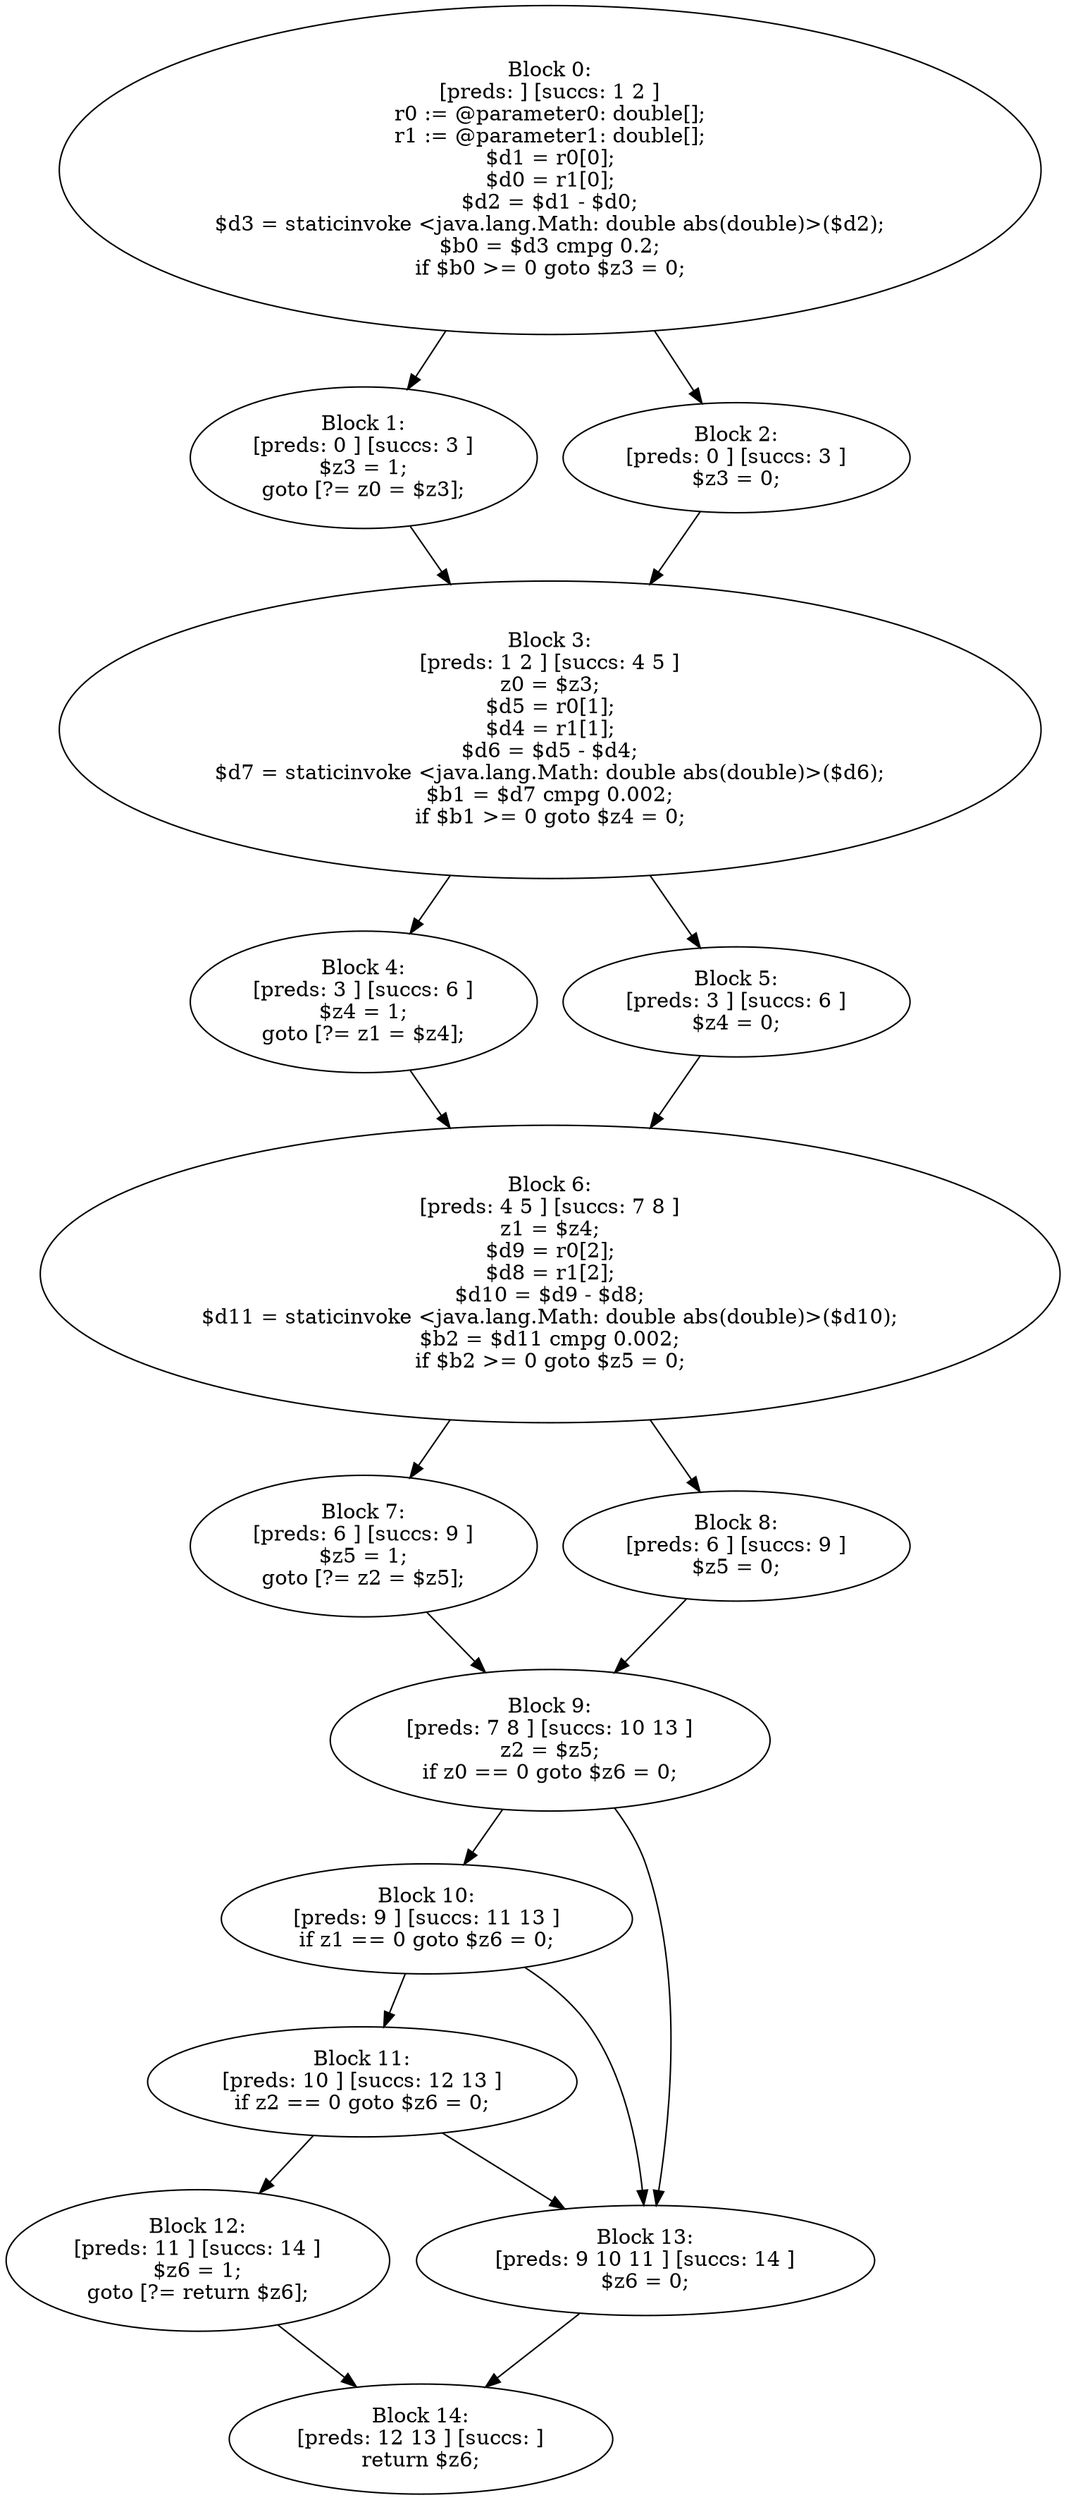 digraph "unitGraph" {
    "Block 0:
[preds: ] [succs: 1 2 ]
r0 := @parameter0: double[];
r1 := @parameter1: double[];
$d1 = r0[0];
$d0 = r1[0];
$d2 = $d1 - $d0;
$d3 = staticinvoke <java.lang.Math: double abs(double)>($d2);
$b0 = $d3 cmpg 0.2;
if $b0 >= 0 goto $z3 = 0;
"
    "Block 1:
[preds: 0 ] [succs: 3 ]
$z3 = 1;
goto [?= z0 = $z3];
"
    "Block 2:
[preds: 0 ] [succs: 3 ]
$z3 = 0;
"
    "Block 3:
[preds: 1 2 ] [succs: 4 5 ]
z0 = $z3;
$d5 = r0[1];
$d4 = r1[1];
$d6 = $d5 - $d4;
$d7 = staticinvoke <java.lang.Math: double abs(double)>($d6);
$b1 = $d7 cmpg 0.002;
if $b1 >= 0 goto $z4 = 0;
"
    "Block 4:
[preds: 3 ] [succs: 6 ]
$z4 = 1;
goto [?= z1 = $z4];
"
    "Block 5:
[preds: 3 ] [succs: 6 ]
$z4 = 0;
"
    "Block 6:
[preds: 4 5 ] [succs: 7 8 ]
z1 = $z4;
$d9 = r0[2];
$d8 = r1[2];
$d10 = $d9 - $d8;
$d11 = staticinvoke <java.lang.Math: double abs(double)>($d10);
$b2 = $d11 cmpg 0.002;
if $b2 >= 0 goto $z5 = 0;
"
    "Block 7:
[preds: 6 ] [succs: 9 ]
$z5 = 1;
goto [?= z2 = $z5];
"
    "Block 8:
[preds: 6 ] [succs: 9 ]
$z5 = 0;
"
    "Block 9:
[preds: 7 8 ] [succs: 10 13 ]
z2 = $z5;
if z0 == 0 goto $z6 = 0;
"
    "Block 10:
[preds: 9 ] [succs: 11 13 ]
if z1 == 0 goto $z6 = 0;
"
    "Block 11:
[preds: 10 ] [succs: 12 13 ]
if z2 == 0 goto $z6 = 0;
"
    "Block 12:
[preds: 11 ] [succs: 14 ]
$z6 = 1;
goto [?= return $z6];
"
    "Block 13:
[preds: 9 10 11 ] [succs: 14 ]
$z6 = 0;
"
    "Block 14:
[preds: 12 13 ] [succs: ]
return $z6;
"
    "Block 0:
[preds: ] [succs: 1 2 ]
r0 := @parameter0: double[];
r1 := @parameter1: double[];
$d1 = r0[0];
$d0 = r1[0];
$d2 = $d1 - $d0;
$d3 = staticinvoke <java.lang.Math: double abs(double)>($d2);
$b0 = $d3 cmpg 0.2;
if $b0 >= 0 goto $z3 = 0;
"->"Block 1:
[preds: 0 ] [succs: 3 ]
$z3 = 1;
goto [?= z0 = $z3];
";
    "Block 0:
[preds: ] [succs: 1 2 ]
r0 := @parameter0: double[];
r1 := @parameter1: double[];
$d1 = r0[0];
$d0 = r1[0];
$d2 = $d1 - $d0;
$d3 = staticinvoke <java.lang.Math: double abs(double)>($d2);
$b0 = $d3 cmpg 0.2;
if $b0 >= 0 goto $z3 = 0;
"->"Block 2:
[preds: 0 ] [succs: 3 ]
$z3 = 0;
";
    "Block 1:
[preds: 0 ] [succs: 3 ]
$z3 = 1;
goto [?= z0 = $z3];
"->"Block 3:
[preds: 1 2 ] [succs: 4 5 ]
z0 = $z3;
$d5 = r0[1];
$d4 = r1[1];
$d6 = $d5 - $d4;
$d7 = staticinvoke <java.lang.Math: double abs(double)>($d6);
$b1 = $d7 cmpg 0.002;
if $b1 >= 0 goto $z4 = 0;
";
    "Block 2:
[preds: 0 ] [succs: 3 ]
$z3 = 0;
"->"Block 3:
[preds: 1 2 ] [succs: 4 5 ]
z0 = $z3;
$d5 = r0[1];
$d4 = r1[1];
$d6 = $d5 - $d4;
$d7 = staticinvoke <java.lang.Math: double abs(double)>($d6);
$b1 = $d7 cmpg 0.002;
if $b1 >= 0 goto $z4 = 0;
";
    "Block 3:
[preds: 1 2 ] [succs: 4 5 ]
z0 = $z3;
$d5 = r0[1];
$d4 = r1[1];
$d6 = $d5 - $d4;
$d7 = staticinvoke <java.lang.Math: double abs(double)>($d6);
$b1 = $d7 cmpg 0.002;
if $b1 >= 0 goto $z4 = 0;
"->"Block 4:
[preds: 3 ] [succs: 6 ]
$z4 = 1;
goto [?= z1 = $z4];
";
    "Block 3:
[preds: 1 2 ] [succs: 4 5 ]
z0 = $z3;
$d5 = r0[1];
$d4 = r1[1];
$d6 = $d5 - $d4;
$d7 = staticinvoke <java.lang.Math: double abs(double)>($d6);
$b1 = $d7 cmpg 0.002;
if $b1 >= 0 goto $z4 = 0;
"->"Block 5:
[preds: 3 ] [succs: 6 ]
$z4 = 0;
";
    "Block 4:
[preds: 3 ] [succs: 6 ]
$z4 = 1;
goto [?= z1 = $z4];
"->"Block 6:
[preds: 4 5 ] [succs: 7 8 ]
z1 = $z4;
$d9 = r0[2];
$d8 = r1[2];
$d10 = $d9 - $d8;
$d11 = staticinvoke <java.lang.Math: double abs(double)>($d10);
$b2 = $d11 cmpg 0.002;
if $b2 >= 0 goto $z5 = 0;
";
    "Block 5:
[preds: 3 ] [succs: 6 ]
$z4 = 0;
"->"Block 6:
[preds: 4 5 ] [succs: 7 8 ]
z1 = $z4;
$d9 = r0[2];
$d8 = r1[2];
$d10 = $d9 - $d8;
$d11 = staticinvoke <java.lang.Math: double abs(double)>($d10);
$b2 = $d11 cmpg 0.002;
if $b2 >= 0 goto $z5 = 0;
";
    "Block 6:
[preds: 4 5 ] [succs: 7 8 ]
z1 = $z4;
$d9 = r0[2];
$d8 = r1[2];
$d10 = $d9 - $d8;
$d11 = staticinvoke <java.lang.Math: double abs(double)>($d10);
$b2 = $d11 cmpg 0.002;
if $b2 >= 0 goto $z5 = 0;
"->"Block 7:
[preds: 6 ] [succs: 9 ]
$z5 = 1;
goto [?= z2 = $z5];
";
    "Block 6:
[preds: 4 5 ] [succs: 7 8 ]
z1 = $z4;
$d9 = r0[2];
$d8 = r1[2];
$d10 = $d9 - $d8;
$d11 = staticinvoke <java.lang.Math: double abs(double)>($d10);
$b2 = $d11 cmpg 0.002;
if $b2 >= 0 goto $z5 = 0;
"->"Block 8:
[preds: 6 ] [succs: 9 ]
$z5 = 0;
";
    "Block 7:
[preds: 6 ] [succs: 9 ]
$z5 = 1;
goto [?= z2 = $z5];
"->"Block 9:
[preds: 7 8 ] [succs: 10 13 ]
z2 = $z5;
if z0 == 0 goto $z6 = 0;
";
    "Block 8:
[preds: 6 ] [succs: 9 ]
$z5 = 0;
"->"Block 9:
[preds: 7 8 ] [succs: 10 13 ]
z2 = $z5;
if z0 == 0 goto $z6 = 0;
";
    "Block 9:
[preds: 7 8 ] [succs: 10 13 ]
z2 = $z5;
if z0 == 0 goto $z6 = 0;
"->"Block 10:
[preds: 9 ] [succs: 11 13 ]
if z1 == 0 goto $z6 = 0;
";
    "Block 9:
[preds: 7 8 ] [succs: 10 13 ]
z2 = $z5;
if z0 == 0 goto $z6 = 0;
"->"Block 13:
[preds: 9 10 11 ] [succs: 14 ]
$z6 = 0;
";
    "Block 10:
[preds: 9 ] [succs: 11 13 ]
if z1 == 0 goto $z6 = 0;
"->"Block 11:
[preds: 10 ] [succs: 12 13 ]
if z2 == 0 goto $z6 = 0;
";
    "Block 10:
[preds: 9 ] [succs: 11 13 ]
if z1 == 0 goto $z6 = 0;
"->"Block 13:
[preds: 9 10 11 ] [succs: 14 ]
$z6 = 0;
";
    "Block 11:
[preds: 10 ] [succs: 12 13 ]
if z2 == 0 goto $z6 = 0;
"->"Block 12:
[preds: 11 ] [succs: 14 ]
$z6 = 1;
goto [?= return $z6];
";
    "Block 11:
[preds: 10 ] [succs: 12 13 ]
if z2 == 0 goto $z6 = 0;
"->"Block 13:
[preds: 9 10 11 ] [succs: 14 ]
$z6 = 0;
";
    "Block 12:
[preds: 11 ] [succs: 14 ]
$z6 = 1;
goto [?= return $z6];
"->"Block 14:
[preds: 12 13 ] [succs: ]
return $z6;
";
    "Block 13:
[preds: 9 10 11 ] [succs: 14 ]
$z6 = 0;
"->"Block 14:
[preds: 12 13 ] [succs: ]
return $z6;
";
}
